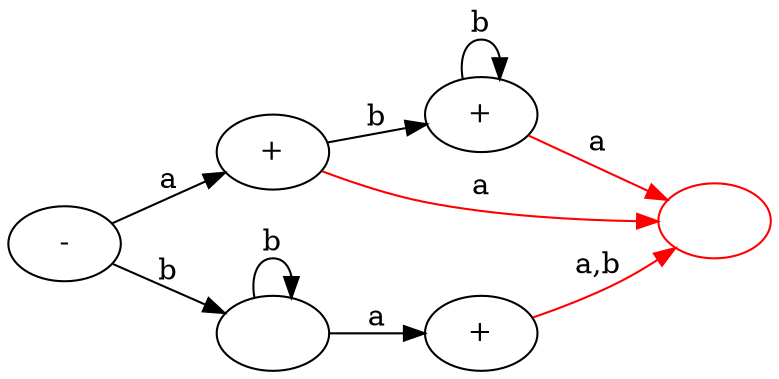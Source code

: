 digraph G {
    rankdir=LR;

    X [label="-"];
    A [label="+"];
    B [label="+"];
    C [label=""];
    D [label="+"];
    S [label="", color=red];

    X -> A[label="a"];
    A -> B[label="b"];
    B -> B[label="b"];
    X -> C[label="b"];
    C -> C[label="b"];
    C -> D[label="a"];

    A -> S[label="a", color=red];
    B -> S[label="a", color=red];
    D -> S[label="a,b", color=red];
}